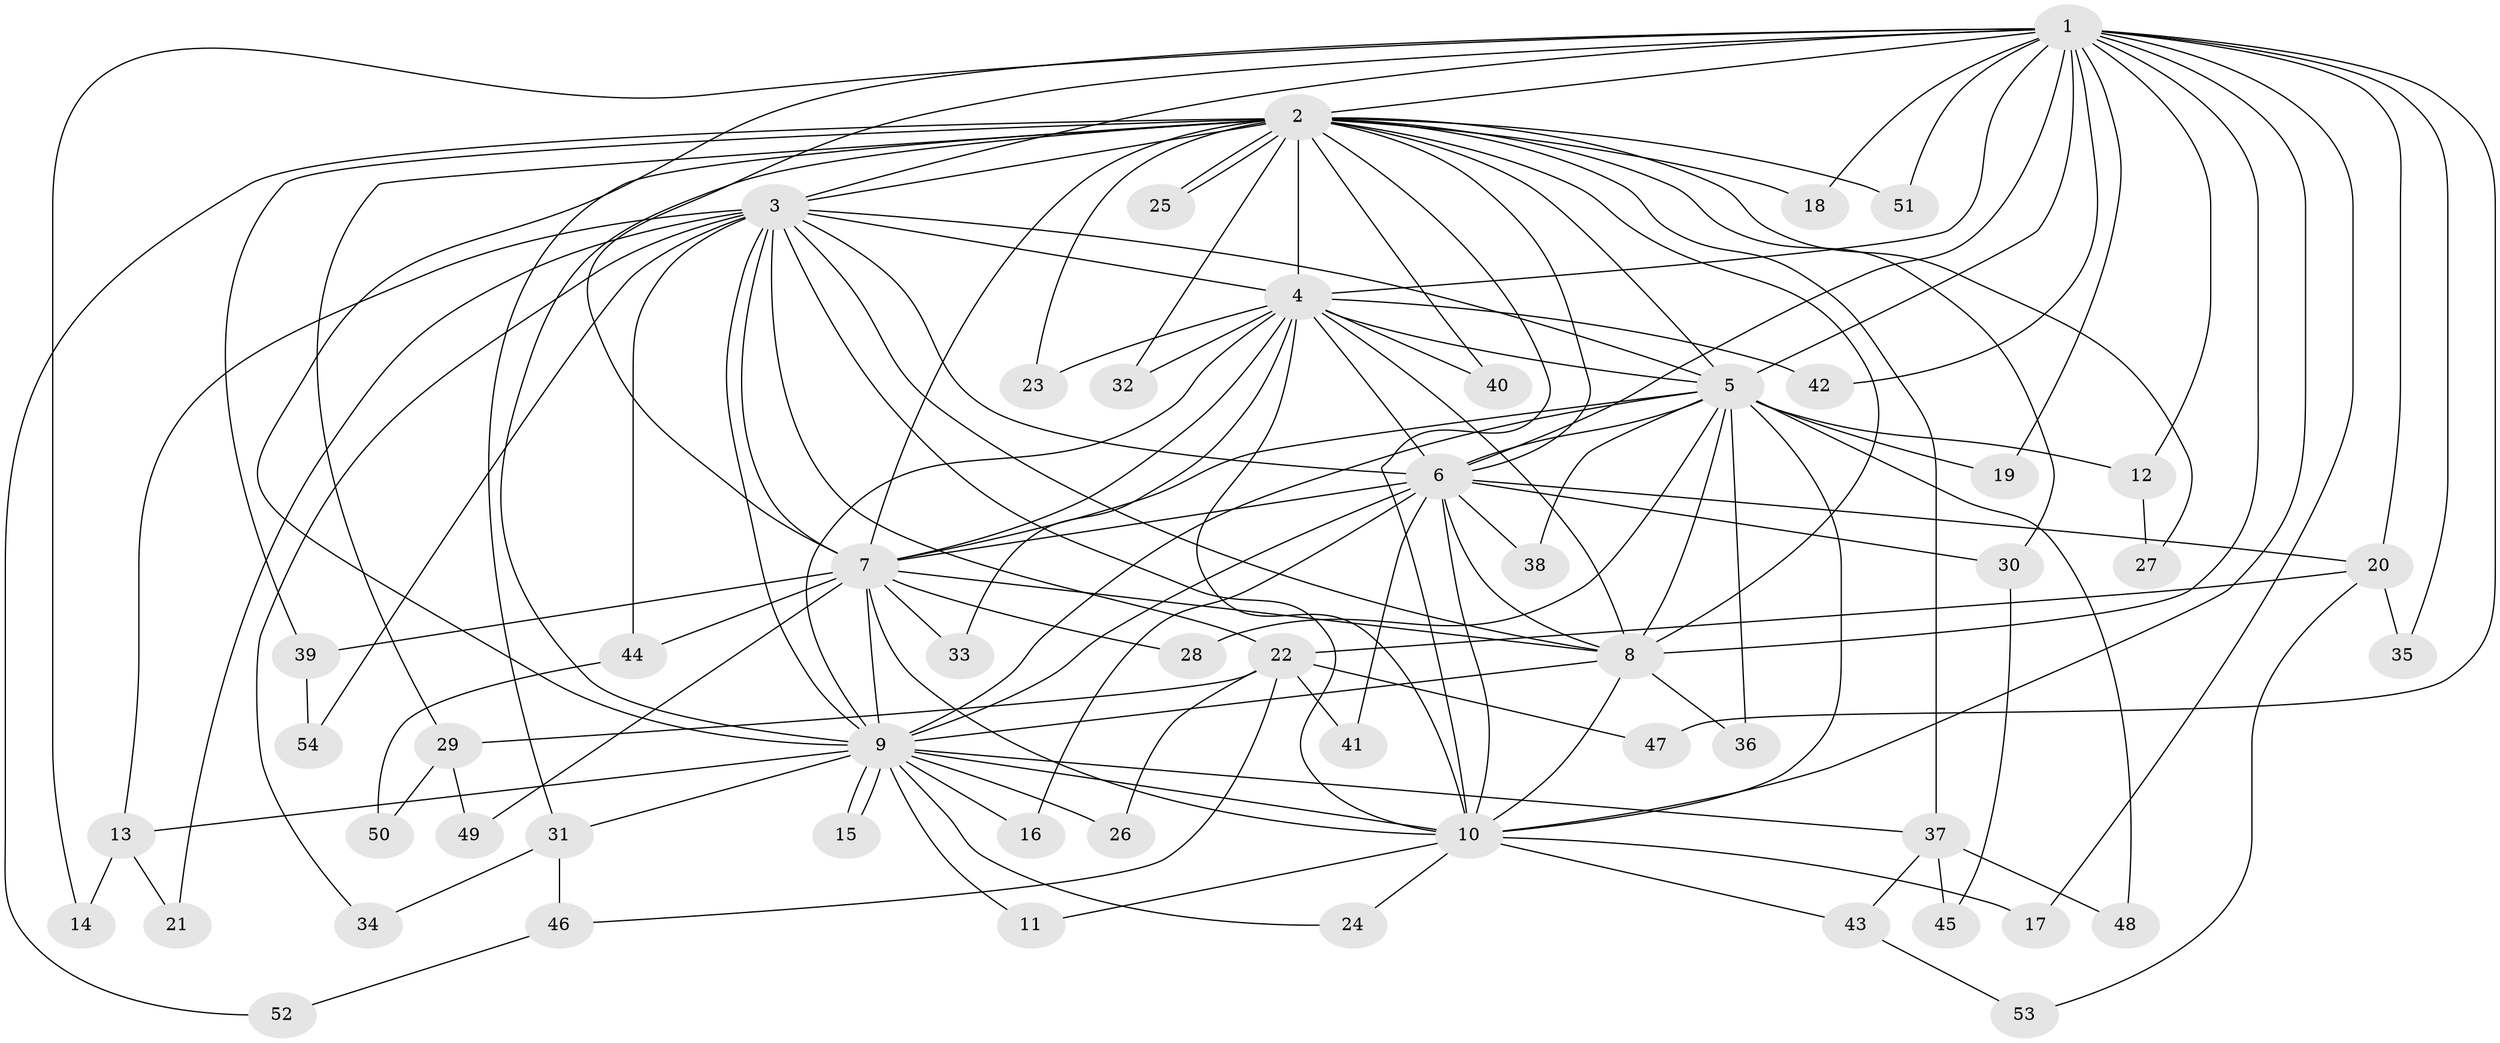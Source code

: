 // Generated by graph-tools (version 1.1) at 2025/34/03/09/25 02:34:43]
// undirected, 54 vertices, 133 edges
graph export_dot {
graph [start="1"]
  node [color=gray90,style=filled];
  1;
  2;
  3;
  4;
  5;
  6;
  7;
  8;
  9;
  10;
  11;
  12;
  13;
  14;
  15;
  16;
  17;
  18;
  19;
  20;
  21;
  22;
  23;
  24;
  25;
  26;
  27;
  28;
  29;
  30;
  31;
  32;
  33;
  34;
  35;
  36;
  37;
  38;
  39;
  40;
  41;
  42;
  43;
  44;
  45;
  46;
  47;
  48;
  49;
  50;
  51;
  52;
  53;
  54;
  1 -- 2;
  1 -- 3;
  1 -- 4;
  1 -- 5;
  1 -- 6;
  1 -- 7;
  1 -- 8;
  1 -- 9;
  1 -- 10;
  1 -- 12;
  1 -- 14;
  1 -- 17;
  1 -- 18;
  1 -- 19;
  1 -- 20;
  1 -- 35;
  1 -- 42;
  1 -- 47;
  1 -- 51;
  2 -- 3;
  2 -- 4;
  2 -- 5;
  2 -- 6;
  2 -- 7;
  2 -- 8;
  2 -- 9;
  2 -- 10;
  2 -- 18;
  2 -- 23;
  2 -- 25;
  2 -- 25;
  2 -- 27;
  2 -- 29;
  2 -- 30;
  2 -- 31;
  2 -- 32;
  2 -- 37;
  2 -- 39;
  2 -- 40;
  2 -- 51;
  2 -- 52;
  3 -- 4;
  3 -- 5;
  3 -- 6;
  3 -- 7;
  3 -- 8;
  3 -- 9;
  3 -- 10;
  3 -- 13;
  3 -- 21;
  3 -- 22;
  3 -- 34;
  3 -- 44;
  3 -- 54;
  4 -- 5;
  4 -- 6;
  4 -- 7;
  4 -- 8;
  4 -- 9;
  4 -- 10;
  4 -- 23;
  4 -- 32;
  4 -- 33;
  4 -- 40;
  4 -- 42;
  5 -- 6;
  5 -- 7;
  5 -- 8;
  5 -- 9;
  5 -- 10;
  5 -- 12;
  5 -- 19;
  5 -- 28;
  5 -- 36;
  5 -- 38;
  5 -- 48;
  6 -- 7;
  6 -- 8;
  6 -- 9;
  6 -- 10;
  6 -- 16;
  6 -- 20;
  6 -- 30;
  6 -- 38;
  6 -- 41;
  7 -- 8;
  7 -- 9;
  7 -- 10;
  7 -- 28;
  7 -- 33;
  7 -- 39;
  7 -- 44;
  7 -- 49;
  8 -- 9;
  8 -- 10;
  8 -- 36;
  9 -- 10;
  9 -- 11;
  9 -- 13;
  9 -- 15;
  9 -- 15;
  9 -- 16;
  9 -- 24;
  9 -- 26;
  9 -- 31;
  9 -- 37;
  10 -- 11;
  10 -- 17;
  10 -- 24;
  10 -- 43;
  12 -- 27;
  13 -- 14;
  13 -- 21;
  20 -- 22;
  20 -- 35;
  20 -- 53;
  22 -- 26;
  22 -- 29;
  22 -- 41;
  22 -- 46;
  22 -- 47;
  29 -- 49;
  29 -- 50;
  30 -- 45;
  31 -- 34;
  31 -- 46;
  37 -- 43;
  37 -- 45;
  37 -- 48;
  39 -- 54;
  43 -- 53;
  44 -- 50;
  46 -- 52;
}
